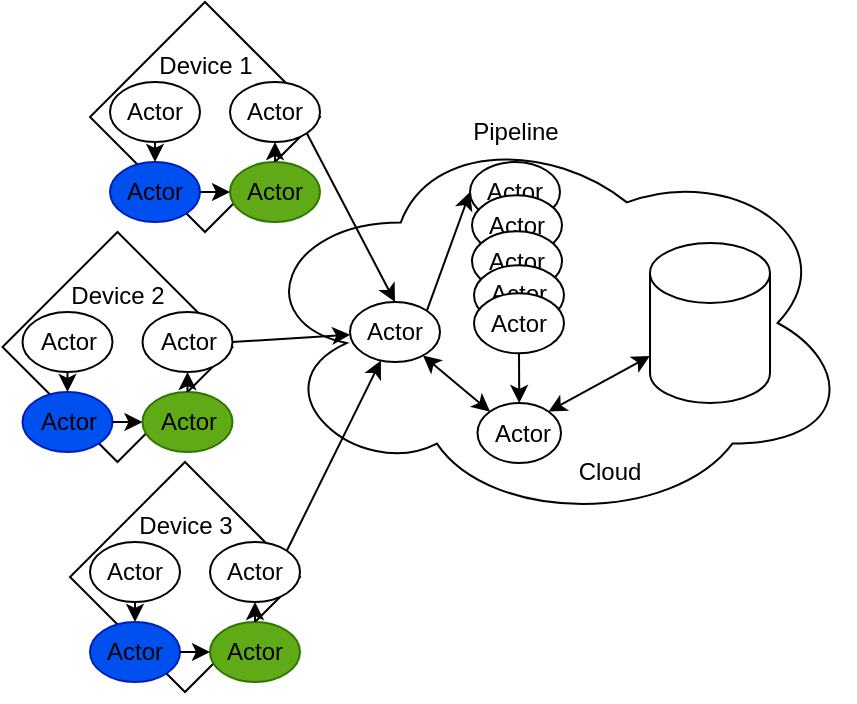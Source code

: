<mxfile>
    <diagram id="WuZfNYFaEt327s2z755-" name="Page-1">
        <mxGraphModel dx="418" dy="312" grid="1" gridSize="10" guides="1" tooltips="1" connect="1" arrows="1" fold="1" page="1" pageScale="1" pageWidth="850" pageHeight="1100" background="none" math="0" shadow="0">
            <root>
                <mxCell id="0"/>
                <mxCell id="1" parent="0"/>
                <mxCell id="5" value="" style="group" parent="1" vertex="1" connectable="0">
                    <mxGeometry x="180" y="380" width="120" height="80" as="geometry"/>
                </mxCell>
                <mxCell id="70" value="" style="rhombus;whiteSpace=wrap;html=1;" parent="5" vertex="1">
                    <mxGeometry x="-10" y="-40" width="115" height="115" as="geometry"/>
                </mxCell>
                <mxCell id="106" style="edgeStyle=none;html=1;exitX=0.5;exitY=1;exitDx=0;exitDy=0;entryX=0.5;entryY=0;entryDx=0;entryDy=0;" parent="5" source="4" target="97" edge="1">
                    <mxGeometry relative="1" as="geometry"/>
                </mxCell>
                <mxCell id="4" value="" style="ellipse;whiteSpace=wrap;html=1;" parent="5" vertex="1">
                    <mxGeometry width="45" height="30" as="geometry"/>
                </mxCell>
                <mxCell id="3" value="Actor" style="text;html=1;strokeColor=none;fillColor=none;align=center;verticalAlign=middle;whiteSpace=wrap;rounded=0;movable=0;resizable=0;rotatable=0;deletable=0;editable=0;connectable=0;" parent="5" vertex="1">
                    <mxGeometry x="11.25" y="9.375" width="22.5" height="11.25" as="geometry"/>
                </mxCell>
                <mxCell id="89" value="Device 3" style="text;html=1;strokeColor=none;fillColor=none;align=center;verticalAlign=middle;whiteSpace=wrap;rounded=0;" parent="5" vertex="1">
                    <mxGeometry x="18" y="-23" width="60" height="30" as="geometry"/>
                </mxCell>
                <mxCell id="96" value="" style="group;fillColor=none;fontColor=#ffffff;strokeColor=none;" parent="5" vertex="1" connectable="0">
                    <mxGeometry y="40" width="45" height="30" as="geometry"/>
                </mxCell>
                <mxCell id="97" value="" style="ellipse;whiteSpace=wrap;html=1;fillColor=#0050ef;fontColor=#ffffff;strokeColor=#001DBC;" parent="96" vertex="1">
                    <mxGeometry width="45" height="30" as="geometry"/>
                </mxCell>
                <mxCell id="98" value="Actor" style="text;html=1;strokeColor=none;fillColor=none;align=center;verticalAlign=middle;whiteSpace=wrap;rounded=0;movable=0;resizable=0;rotatable=0;deletable=0;editable=0;connectable=0;" parent="96" vertex="1">
                    <mxGeometry x="11.25" y="9.375" width="22.5" height="11.25" as="geometry"/>
                </mxCell>
                <mxCell id="104" value="" style="ellipse;whiteSpace=wrap;html=1;fillColor=#60a917;fontColor=#ffffff;strokeColor=#2D7600;" parent="5" vertex="1">
                    <mxGeometry x="60" y="40" width="45" height="30" as="geometry"/>
                </mxCell>
                <mxCell id="105" value="Actor" style="text;html=1;strokeColor=none;fillColor=none;align=center;verticalAlign=middle;whiteSpace=wrap;rounded=0;movable=0;resizable=0;rotatable=0;deletable=0;editable=0;connectable=0;" parent="5" vertex="1">
                    <mxGeometry x="71.25" y="49.375" width="22.5" height="11.25" as="geometry"/>
                </mxCell>
                <mxCell id="107" style="edgeStyle=none;html=1;exitX=1;exitY=0.5;exitDx=0;exitDy=0;" parent="5" source="97" target="104" edge="1">
                    <mxGeometry relative="1" as="geometry"/>
                </mxCell>
                <mxCell id="65" value="" style="ellipse;shape=cloud;whiteSpace=wrap;html=1;" parent="1" vertex="1">
                    <mxGeometry x="260" y="170" width="301.5" height="201" as="geometry"/>
                </mxCell>
                <mxCell id="6" value="" style="group" parent="1" vertex="1" connectable="0">
                    <mxGeometry x="240" y="380" width="45" height="30" as="geometry"/>
                </mxCell>
                <mxCell id="7" value="" style="ellipse;whiteSpace=wrap;html=1;" parent="6" vertex="1">
                    <mxGeometry width="45" height="30" as="geometry"/>
                </mxCell>
                <mxCell id="8" value="Actor" style="text;html=1;strokeColor=none;fillColor=none;align=center;verticalAlign=middle;whiteSpace=wrap;rounded=0;movable=0;resizable=0;rotatable=0;deletable=0;editable=0;connectable=0;" parent="6" vertex="1">
                    <mxGeometry x="11.25" y="9.375" width="22.5" height="11.25" as="geometry"/>
                </mxCell>
                <mxCell id="12" value="" style="group" parent="1" vertex="1" connectable="0">
                    <mxGeometry x="310" y="260" width="45" height="30" as="geometry"/>
                </mxCell>
                <mxCell id="13" value="" style="ellipse;whiteSpace=wrap;html=1;" parent="12" vertex="1">
                    <mxGeometry width="45" height="30" as="geometry"/>
                </mxCell>
                <mxCell id="14" value="Actor" style="text;html=1;strokeColor=none;fillColor=none;align=center;verticalAlign=middle;whiteSpace=wrap;rounded=0;movable=0;resizable=0;rotatable=0;deletable=0;editable=0;connectable=0;" parent="12" vertex="1">
                    <mxGeometry x="11.25" y="9.375" width="22.5" height="11.25" as="geometry"/>
                </mxCell>
                <mxCell id="15" value="" style="group" parent="1" vertex="1" connectable="0">
                    <mxGeometry x="370" y="190" width="45" height="30" as="geometry"/>
                </mxCell>
                <mxCell id="16" value="" style="ellipse;whiteSpace=wrap;html=1;" parent="15" vertex="1">
                    <mxGeometry width="45" height="30" as="geometry"/>
                </mxCell>
                <mxCell id="17" value="Actor" style="text;html=1;strokeColor=none;fillColor=none;align=center;verticalAlign=middle;whiteSpace=wrap;rounded=0;movable=0;resizable=0;rotatable=0;deletable=0;editable=0;connectable=0;" parent="15" vertex="1">
                    <mxGeometry x="11.25" y="9.375" width="22.5" height="11.25" as="geometry"/>
                </mxCell>
                <mxCell id="60" value="" style="group" parent="1" vertex="1" connectable="0">
                    <mxGeometry x="373.75" y="310.5" width="41.75" height="30" as="geometry"/>
                </mxCell>
                <mxCell id="61" value="" style="ellipse;whiteSpace=wrap;html=1;" parent="60" vertex="1">
                    <mxGeometry width="41.75" height="30" as="geometry"/>
                </mxCell>
                <mxCell id="62" value="Actor" style="text;html=1;strokeColor=none;fillColor=none;align=center;verticalAlign=middle;whiteSpace=wrap;rounded=0;movable=0;resizable=0;rotatable=0;deletable=0;editable=0;connectable=0;" parent="60" vertex="1">
                    <mxGeometry x="11.25" y="9.375" width="22.5" height="11.25" as="geometry"/>
                </mxCell>
                <mxCell id="64" value="" style="shape=cylinder3;whiteSpace=wrap;html=1;boundedLbl=1;backgroundOutline=1;size=15;" parent="1" vertex="1">
                    <mxGeometry x="460" y="230.5" width="60" height="80" as="geometry"/>
                </mxCell>
                <mxCell id="66" style="edgeStyle=none;html=1;exitX=1;exitY=0;exitDx=0;exitDy=0;strokeColor=default;startArrow=classic;startFill=1;" parent="1" source="61" target="64" edge="1">
                    <mxGeometry relative="1" as="geometry"/>
                </mxCell>
                <mxCell id="67" style="edgeStyle=none;html=1;entryX=0;entryY=0;entryDx=0;entryDy=0;strokeColor=default;startArrow=classic;startFill=1;" parent="1" source="13" target="61" edge="1">
                    <mxGeometry relative="1" as="geometry"/>
                </mxCell>
                <mxCell id="92" value="Cloud" style="text;html=1;strokeColor=none;fillColor=none;align=center;verticalAlign=middle;whiteSpace=wrap;rounded=0;" parent="1" vertex="1">
                    <mxGeometry x="410" y="330" width="60" height="30" as="geometry"/>
                </mxCell>
                <mxCell id="95" value="Pipeline" style="text;html=1;strokeColor=none;fillColor=none;align=center;verticalAlign=middle;whiteSpace=wrap;rounded=0;rotation=0;" parent="1" vertex="1">
                    <mxGeometry x="363" y="160" width="60" height="30" as="geometry"/>
                </mxCell>
                <mxCell id="108" style="edgeStyle=none;html=1;exitX=0.5;exitY=0;exitDx=0;exitDy=0;entryX=0.5;entryY=1;entryDx=0;entryDy=0;" parent="1" source="104" target="7" edge="1">
                    <mxGeometry relative="1" as="geometry"/>
                </mxCell>
                <mxCell id="111" value="" style="rhombus;whiteSpace=wrap;html=1;" parent="1" vertex="1">
                    <mxGeometry x="136.25" y="225" width="115" height="115" as="geometry"/>
                </mxCell>
                <mxCell id="112" style="edgeStyle=none;html=1;exitX=0.5;exitY=1;exitDx=0;exitDy=0;entryX=0.5;entryY=0;entryDx=0;entryDy=0;" parent="1" source="113" target="117" edge="1">
                    <mxGeometry relative="1" as="geometry"/>
                </mxCell>
                <mxCell id="113" value="" style="ellipse;whiteSpace=wrap;html=1;" parent="1" vertex="1">
                    <mxGeometry x="146.25" y="265" width="45" height="30" as="geometry"/>
                </mxCell>
                <mxCell id="115" value="Device 2" style="text;html=1;strokeColor=none;fillColor=none;align=center;verticalAlign=middle;whiteSpace=wrap;rounded=0;" parent="1" vertex="1">
                    <mxGeometry x="164.25" y="242" width="60" height="30" as="geometry"/>
                </mxCell>
                <mxCell id="116" value="" style="group;fillColor=none;fontColor=#ffffff;strokeColor=none;" parent="1" vertex="1" connectable="0">
                    <mxGeometry x="146.25" y="305" width="45" height="30" as="geometry"/>
                </mxCell>
                <mxCell id="117" value="" style="ellipse;whiteSpace=wrap;html=1;fillColor=#0050ef;fontColor=#ffffff;strokeColor=#001DBC;" parent="116" vertex="1">
                    <mxGeometry width="45" height="30" as="geometry"/>
                </mxCell>
                <mxCell id="118" value="Actor" style="text;html=1;strokeColor=none;fillColor=none;align=center;verticalAlign=middle;whiteSpace=wrap;rounded=0;movable=0;resizable=0;rotatable=0;deletable=0;editable=0;connectable=0;" parent="116" vertex="1">
                    <mxGeometry x="11.25" y="9.375" width="22.5" height="11.25" as="geometry"/>
                </mxCell>
                <mxCell id="119" value="" style="ellipse;whiteSpace=wrap;html=1;fillColor=#60a917;fontColor=#ffffff;strokeColor=#2D7600;" parent="1" vertex="1">
                    <mxGeometry x="206.25" y="305" width="45" height="30" as="geometry"/>
                </mxCell>
                <mxCell id="121" style="edgeStyle=none;html=1;exitX=1;exitY=0.5;exitDx=0;exitDy=0;" parent="1" source="117" target="119" edge="1">
                    <mxGeometry relative="1" as="geometry"/>
                </mxCell>
                <mxCell id="122" value="" style="group" parent="1" vertex="1" connectable="0">
                    <mxGeometry x="206.25" y="265" width="45" height="30" as="geometry"/>
                </mxCell>
                <mxCell id="123" value="" style="ellipse;whiteSpace=wrap;html=1;" parent="122" vertex="1">
                    <mxGeometry width="45" height="30" as="geometry"/>
                </mxCell>
                <mxCell id="124" value="Actor" style="text;html=1;strokeColor=none;fillColor=none;align=center;verticalAlign=middle;whiteSpace=wrap;rounded=0;movable=0;resizable=0;rotatable=0;deletable=0;editable=0;connectable=0;" parent="122" vertex="1">
                    <mxGeometry x="11.25" y="9.375" width="22.5" height="11.25" as="geometry"/>
                </mxCell>
                <mxCell id="125" style="edgeStyle=none;html=1;exitX=0.5;exitY=0;exitDx=0;exitDy=0;entryX=0.5;entryY=1;entryDx=0;entryDy=0;" parent="1" source="119" target="123" edge="1">
                    <mxGeometry relative="1" as="geometry"/>
                </mxCell>
                <mxCell id="114" value="Actor" style="text;html=1;strokeColor=none;fillColor=none;align=center;verticalAlign=middle;whiteSpace=wrap;rounded=0;movable=1;resizable=1;rotatable=1;deletable=1;editable=1;connectable=1;" parent="1" vertex="1">
                    <mxGeometry x="157.5" y="274.375" width="22.5" height="11.25" as="geometry"/>
                </mxCell>
                <mxCell id="120" value="Actor" style="text;html=1;strokeColor=none;fillColor=none;align=center;verticalAlign=middle;whiteSpace=wrap;rounded=0;movable=1;resizable=1;rotatable=1;deletable=1;editable=1;connectable=1;" parent="1" vertex="1">
                    <mxGeometry x="217.5" y="314.375" width="22.5" height="11.25" as="geometry"/>
                </mxCell>
                <mxCell id="142" value="" style="rhombus;whiteSpace=wrap;html=1;" parent="1" vertex="1">
                    <mxGeometry x="180" y="110" width="115" height="115" as="geometry"/>
                </mxCell>
                <mxCell id="143" style="edgeStyle=none;html=1;exitX=0.5;exitY=1;exitDx=0;exitDy=0;entryX=0.5;entryY=0;entryDx=0;entryDy=0;" parent="1" source="144" target="147" edge="1">
                    <mxGeometry relative="1" as="geometry"/>
                </mxCell>
                <mxCell id="144" value="" style="ellipse;whiteSpace=wrap;html=1;" parent="1" vertex="1">
                    <mxGeometry x="190" y="150" width="45" height="30" as="geometry"/>
                </mxCell>
                <mxCell id="145" value="Device 1" style="text;html=1;strokeColor=none;fillColor=none;align=center;verticalAlign=middle;whiteSpace=wrap;rounded=0;" parent="1" vertex="1">
                    <mxGeometry x="208" y="127" width="60" height="30" as="geometry"/>
                </mxCell>
                <mxCell id="149" value="" style="ellipse;whiteSpace=wrap;html=1;fillColor=#60a917;fontColor=#ffffff;strokeColor=#2D7600;" parent="1" vertex="1">
                    <mxGeometry x="250" y="190" width="45" height="30" as="geometry"/>
                </mxCell>
                <mxCell id="150" style="edgeStyle=none;html=1;exitX=1;exitY=0.5;exitDx=0;exitDy=0;" parent="1" source="147" target="149" edge="1">
                    <mxGeometry relative="1" as="geometry"/>
                </mxCell>
                <mxCell id="151" value="" style="group" parent="1" vertex="1" connectable="0">
                    <mxGeometry x="250" y="150" width="45" height="30" as="geometry"/>
                </mxCell>
                <mxCell id="152" value="" style="ellipse;whiteSpace=wrap;html=1;" parent="151" vertex="1">
                    <mxGeometry width="45" height="30" as="geometry"/>
                </mxCell>
                <mxCell id="153" value="Actor" style="text;html=1;strokeColor=none;fillColor=none;align=center;verticalAlign=middle;whiteSpace=wrap;rounded=0;movable=0;resizable=0;rotatable=0;deletable=0;editable=0;connectable=0;" parent="151" vertex="1">
                    <mxGeometry x="11.25" y="9.375" width="22.5" height="11.25" as="geometry"/>
                </mxCell>
                <mxCell id="154" style="edgeStyle=none;html=1;exitX=0.5;exitY=0;exitDx=0;exitDy=0;entryX=0.5;entryY=1;entryDx=0;entryDy=0;" parent="1" source="149" target="152" edge="1">
                    <mxGeometry relative="1" as="geometry"/>
                </mxCell>
                <mxCell id="155" value="Actor" style="text;html=1;strokeColor=none;fillColor=none;align=center;verticalAlign=middle;whiteSpace=wrap;rounded=0;movable=1;resizable=1;rotatable=1;deletable=1;editable=1;connectable=1;" parent="1" vertex="1">
                    <mxGeometry x="201.25" y="159.375" width="22.5" height="11.25" as="geometry"/>
                </mxCell>
                <mxCell id="156" value="Actor" style="text;html=1;strokeColor=none;fillColor=none;align=center;verticalAlign=middle;whiteSpace=wrap;rounded=0;movable=1;resizable=1;rotatable=1;deletable=1;editable=1;connectable=1;" parent="1" vertex="1">
                    <mxGeometry x="261.25" y="199.375" width="22.5" height="11.25" as="geometry"/>
                </mxCell>
                <mxCell id="157" style="edgeStyle=none;html=1;exitX=1;exitY=1;exitDx=0;exitDy=0;entryX=0.5;entryY=0;entryDx=0;entryDy=0;" parent="1" source="152" target="13" edge="1">
                    <mxGeometry relative="1" as="geometry"/>
                </mxCell>
                <mxCell id="158" style="edgeStyle=none;html=1;exitX=1;exitY=0;exitDx=0;exitDy=0;strokeWidth=1;endSize=6;" parent="1" source="7" target="13" edge="1">
                    <mxGeometry relative="1" as="geometry"/>
                </mxCell>
                <mxCell id="159" style="edgeStyle=none;html=1;exitX=1;exitY=0.5;exitDx=0;exitDy=0;strokeWidth=1;endSize=6;" parent="1" source="123" target="13" edge="1">
                    <mxGeometry relative="1" as="geometry"/>
                </mxCell>
                <mxCell id="161" value="" style="group" parent="1" vertex="1" connectable="0">
                    <mxGeometry x="371" y="206.63" width="45" height="30" as="geometry"/>
                </mxCell>
                <mxCell id="162" value="" style="ellipse;whiteSpace=wrap;html=1;" parent="161" vertex="1">
                    <mxGeometry width="45" height="30" as="geometry"/>
                </mxCell>
                <mxCell id="163" value="Actor" style="text;html=1;strokeColor=none;fillColor=none;align=center;verticalAlign=middle;whiteSpace=wrap;rounded=0;movable=0;resizable=0;rotatable=0;deletable=0;editable=0;connectable=0;" parent="161" vertex="1">
                    <mxGeometry x="11.25" y="9.375" width="22.5" height="11.25" as="geometry"/>
                </mxCell>
                <mxCell id="166" value="" style="group" parent="1" vertex="1" connectable="0">
                    <mxGeometry x="371" y="226.63" width="45" height="30" as="geometry"/>
                </mxCell>
                <mxCell id="167" value="" style="ellipse;whiteSpace=wrap;html=1;" parent="166" vertex="1">
                    <mxGeometry y="-2" width="45" height="30" as="geometry"/>
                </mxCell>
                <mxCell id="168" value="Actor" style="text;html=1;strokeColor=none;fillColor=none;align=center;verticalAlign=middle;whiteSpace=wrap;rounded=0;movable=1;resizable=1;rotatable=1;deletable=1;editable=1;connectable=1;" parent="166" vertex="1">
                    <mxGeometry x="11.25" y="7.375" width="22.5" height="11.25" as="geometry"/>
                </mxCell>
                <mxCell id="169" value="" style="group" parent="1" vertex="1" connectable="0">
                    <mxGeometry x="372" y="235.63" width="45" height="30" as="geometry"/>
                </mxCell>
                <mxCell id="170" value="" style="ellipse;whiteSpace=wrap;html=1;" parent="169" vertex="1">
                    <mxGeometry y="6" width="45" height="30" as="geometry"/>
                </mxCell>
                <mxCell id="171" value="Actor" style="text;html=1;strokeColor=none;fillColor=none;align=center;verticalAlign=middle;whiteSpace=wrap;rounded=0;movable=1;resizable=1;rotatable=1;deletable=1;editable=1;connectable=1;" parent="169" vertex="1">
                    <mxGeometry x="11.25" y="14.375" width="22.5" height="11.25" as="geometry"/>
                </mxCell>
                <mxCell id="175" value="" style="group" parent="1" vertex="1" connectable="0">
                    <mxGeometry x="372" y="255.63" width="45" height="30" as="geometry"/>
                </mxCell>
                <mxCell id="176" value="" style="ellipse;whiteSpace=wrap;html=1;" parent="175" vertex="1">
                    <mxGeometry width="45" height="30" as="geometry"/>
                </mxCell>
                <mxCell id="177" value="Actor" style="text;html=1;strokeColor=none;fillColor=none;align=center;verticalAlign=middle;whiteSpace=wrap;rounded=0;movable=0;resizable=0;rotatable=0;deletable=0;editable=0;connectable=0;" parent="175" vertex="1">
                    <mxGeometry x="11.25" y="9.375" width="22.5" height="11.25" as="geometry"/>
                </mxCell>
                <mxCell id="178" style="edgeStyle=none;html=1;exitX=1;exitY=0;exitDx=0;exitDy=0;entryX=0;entryY=0.5;entryDx=0;entryDy=0;strokeWidth=1;endSize=6;" parent="1" source="13" target="16" edge="1">
                    <mxGeometry relative="1" as="geometry"/>
                </mxCell>
                <mxCell id="179" style="edgeStyle=none;html=1;exitX=0.5;exitY=1;exitDx=0;exitDy=0;strokeWidth=1;endSize=6;" parent="1" source="176" target="61" edge="1">
                    <mxGeometry relative="1" as="geometry"/>
                </mxCell>
                <mxCell id="146" value="" style="group;fillColor=none;fontColor=#ffffff;strokeColor=none;gradientColor=none;fillStyle=auto;rounded=0;glass=0;" parent="1" vertex="1" connectable="0">
                    <mxGeometry x="190" y="190" width="45" height="30" as="geometry"/>
                </mxCell>
                <mxCell id="147" value="" style="ellipse;whiteSpace=wrap;html=1;fillColor=#0050ef;fontColor=#ffffff;strokeColor=#001DBC;" parent="146" vertex="1">
                    <mxGeometry width="45" height="30" as="geometry"/>
                </mxCell>
                <mxCell id="148" value="Actor" style="text;html=1;strokeColor=none;fillColor=none;align=center;verticalAlign=middle;whiteSpace=wrap;rounded=0;movable=0;resizable=0;rotatable=0;deletable=0;editable=0;connectable=0;" parent="146" vertex="1">
                    <mxGeometry x="11.25" y="9.375" width="22.5" height="11.25" as="geometry"/>
                </mxCell>
            </root>
        </mxGraphModel>
    </diagram>
</mxfile>